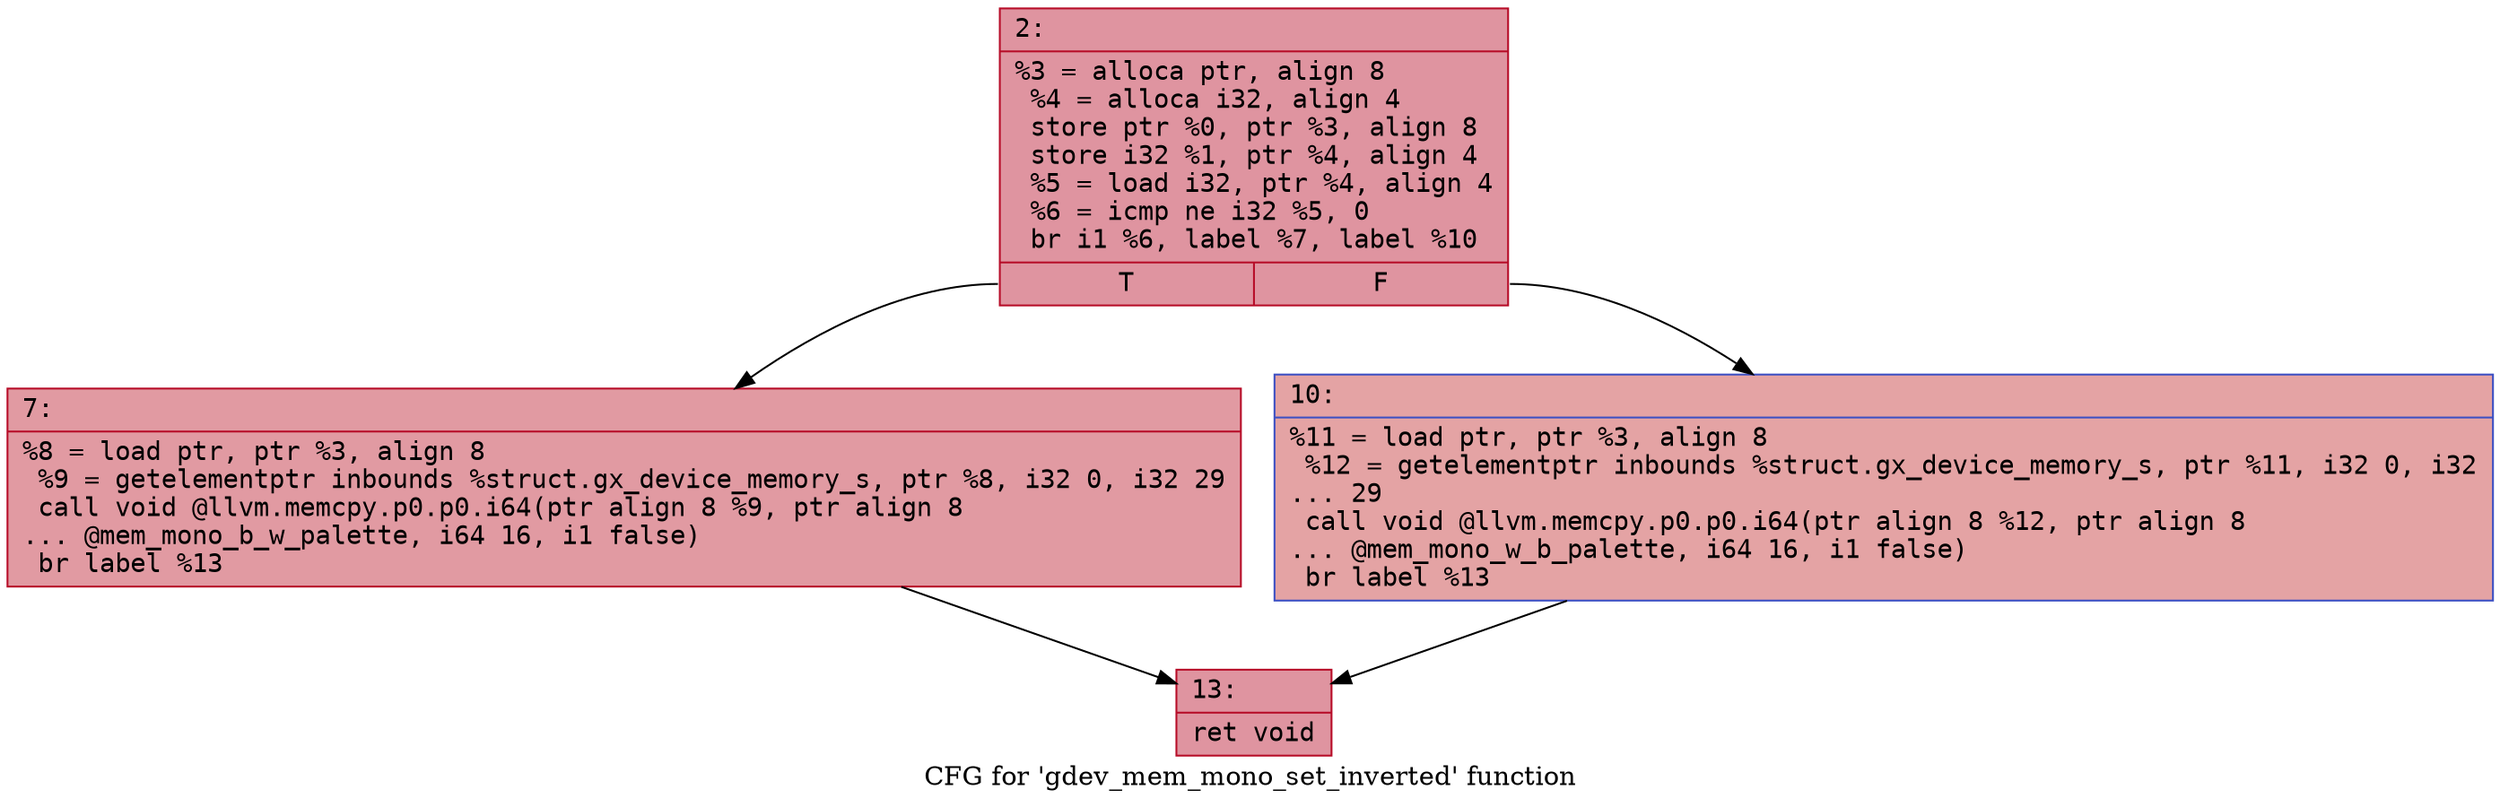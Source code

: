 digraph "CFG for 'gdev_mem_mono_set_inverted' function" {
	label="CFG for 'gdev_mem_mono_set_inverted' function";

	Node0x6000008b6760 [shape=record,color="#b70d28ff", style=filled, fillcolor="#b70d2870" fontname="Courier",label="{2:\l|  %3 = alloca ptr, align 8\l  %4 = alloca i32, align 4\l  store ptr %0, ptr %3, align 8\l  store i32 %1, ptr %4, align 4\l  %5 = load i32, ptr %4, align 4\l  %6 = icmp ne i32 %5, 0\l  br i1 %6, label %7, label %10\l|{<s0>T|<s1>F}}"];
	Node0x6000008b6760:s0 -> Node0x6000008b7110[tooltip="2 -> 7\nProbability 62.50%" ];
	Node0x6000008b6760:s1 -> Node0x6000008b71b0[tooltip="2 -> 10\nProbability 37.50%" ];
	Node0x6000008b7110 [shape=record,color="#b70d28ff", style=filled, fillcolor="#bb1b2c70" fontname="Courier",label="{7:\l|  %8 = load ptr, ptr %3, align 8\l  %9 = getelementptr inbounds %struct.gx_device_memory_s, ptr %8, i32 0, i32 29\l  call void @llvm.memcpy.p0.p0.i64(ptr align 8 %9, ptr align 8\l... @mem_mono_b_w_palette, i64 16, i1 false)\l  br label %13\l}"];
	Node0x6000008b7110 -> Node0x6000008b7200[tooltip="7 -> 13\nProbability 100.00%" ];
	Node0x6000008b71b0 [shape=record,color="#3d50c3ff", style=filled, fillcolor="#c32e3170" fontname="Courier",label="{10:\l|  %11 = load ptr, ptr %3, align 8\l  %12 = getelementptr inbounds %struct.gx_device_memory_s, ptr %11, i32 0, i32\l... 29\l  call void @llvm.memcpy.p0.p0.i64(ptr align 8 %12, ptr align 8\l... @mem_mono_w_b_palette, i64 16, i1 false)\l  br label %13\l}"];
	Node0x6000008b71b0 -> Node0x6000008b7200[tooltip="10 -> 13\nProbability 100.00%" ];
	Node0x6000008b7200 [shape=record,color="#b70d28ff", style=filled, fillcolor="#b70d2870" fontname="Courier",label="{13:\l|  ret void\l}"];
}
